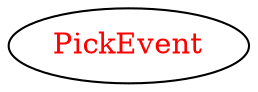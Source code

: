 digraph dependencyGraph {
 concentrate=true;
 ranksep="2.0";
 rankdir="LR"; 
 splines="ortho";
"PickEvent" [fontcolor="red"];
}